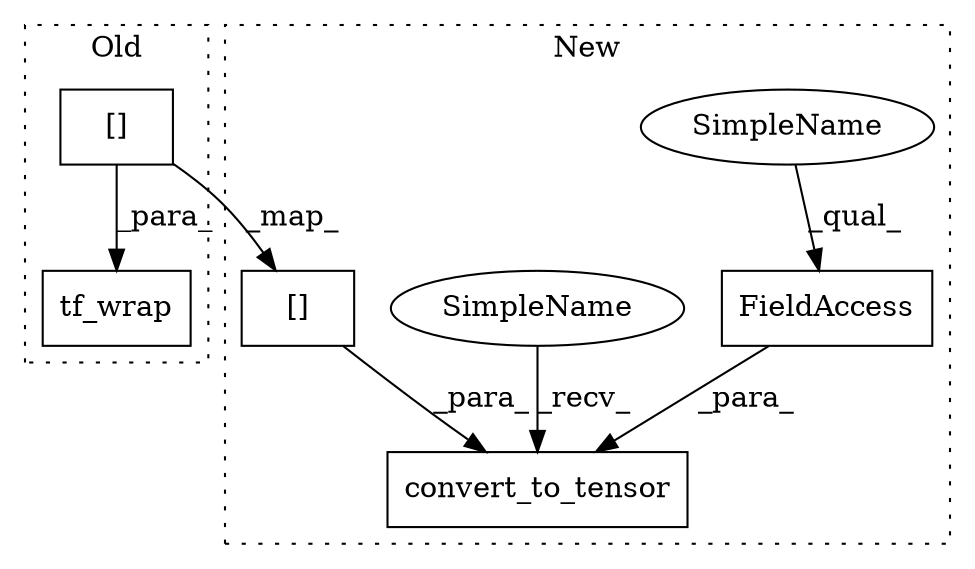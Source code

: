 digraph G {
subgraph cluster0 {
1 [label="tf_wrap" a="32" s="7304,7362" l="8,1" shape="box"];
3 [label="[]" a="2" s="7312,7360" l="15,2" shape="box"];
label = "Old";
style="dotted";
}
subgraph cluster1 {
2 [label="convert_to_tensor" a="32" s="6911,6998" l="18,1" shape="box"];
4 [label="[]" a="2" s="6929,6977" l="15,2" shape="box"];
5 [label="FieldAccess" a="22" s="6980" l="18" shape="box"];
6 [label="SimpleName" a="42" s="6900" l="10" shape="ellipse"];
7 [label="SimpleName" a="42" s="6980" l="10" shape="ellipse"];
label = "New";
style="dotted";
}
3 -> 1 [label="_para_"];
3 -> 4 [label="_map_"];
4 -> 2 [label="_para_"];
5 -> 2 [label="_para_"];
6 -> 2 [label="_recv_"];
7 -> 5 [label="_qual_"];
}